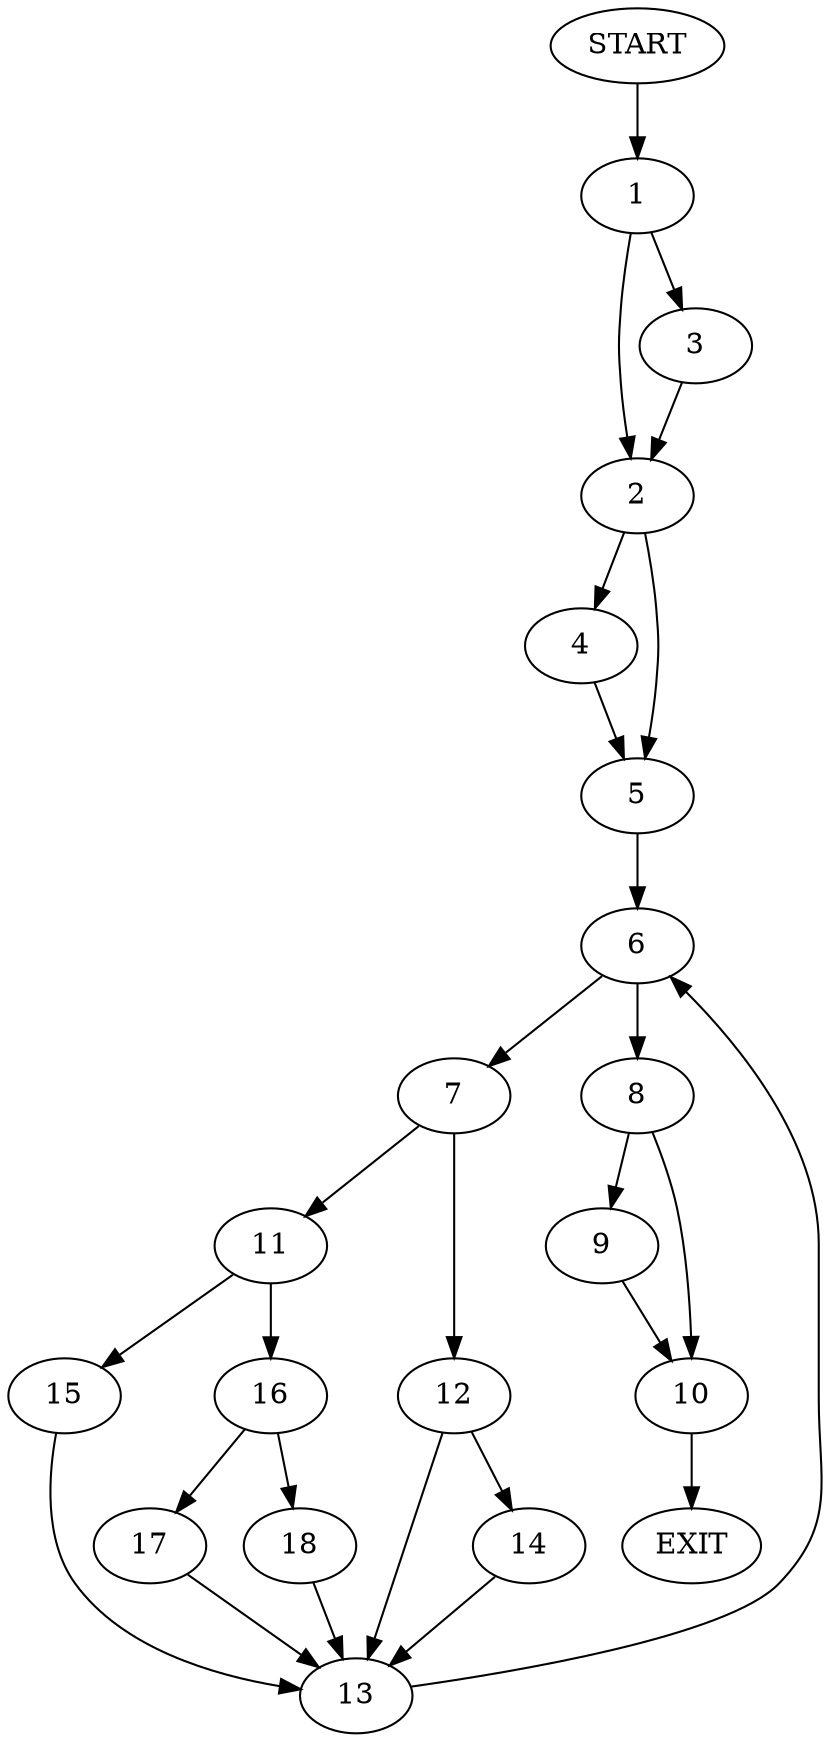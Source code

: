 digraph {
0 [label="START"]
19 [label="EXIT"]
0 -> 1
1 -> 2
1 -> 3
3 -> 2
2 -> 4
2 -> 5
4 -> 5
5 -> 6
6 -> 7
6 -> 8
8 -> 9
8 -> 10
7 -> 11
7 -> 12
12 -> 13
12 -> 14
11 -> 15
11 -> 16
14 -> 13
13 -> 6
16 -> 17
16 -> 18
15 -> 13
17 -> 13
18 -> 13
10 -> 19
9 -> 10
}
